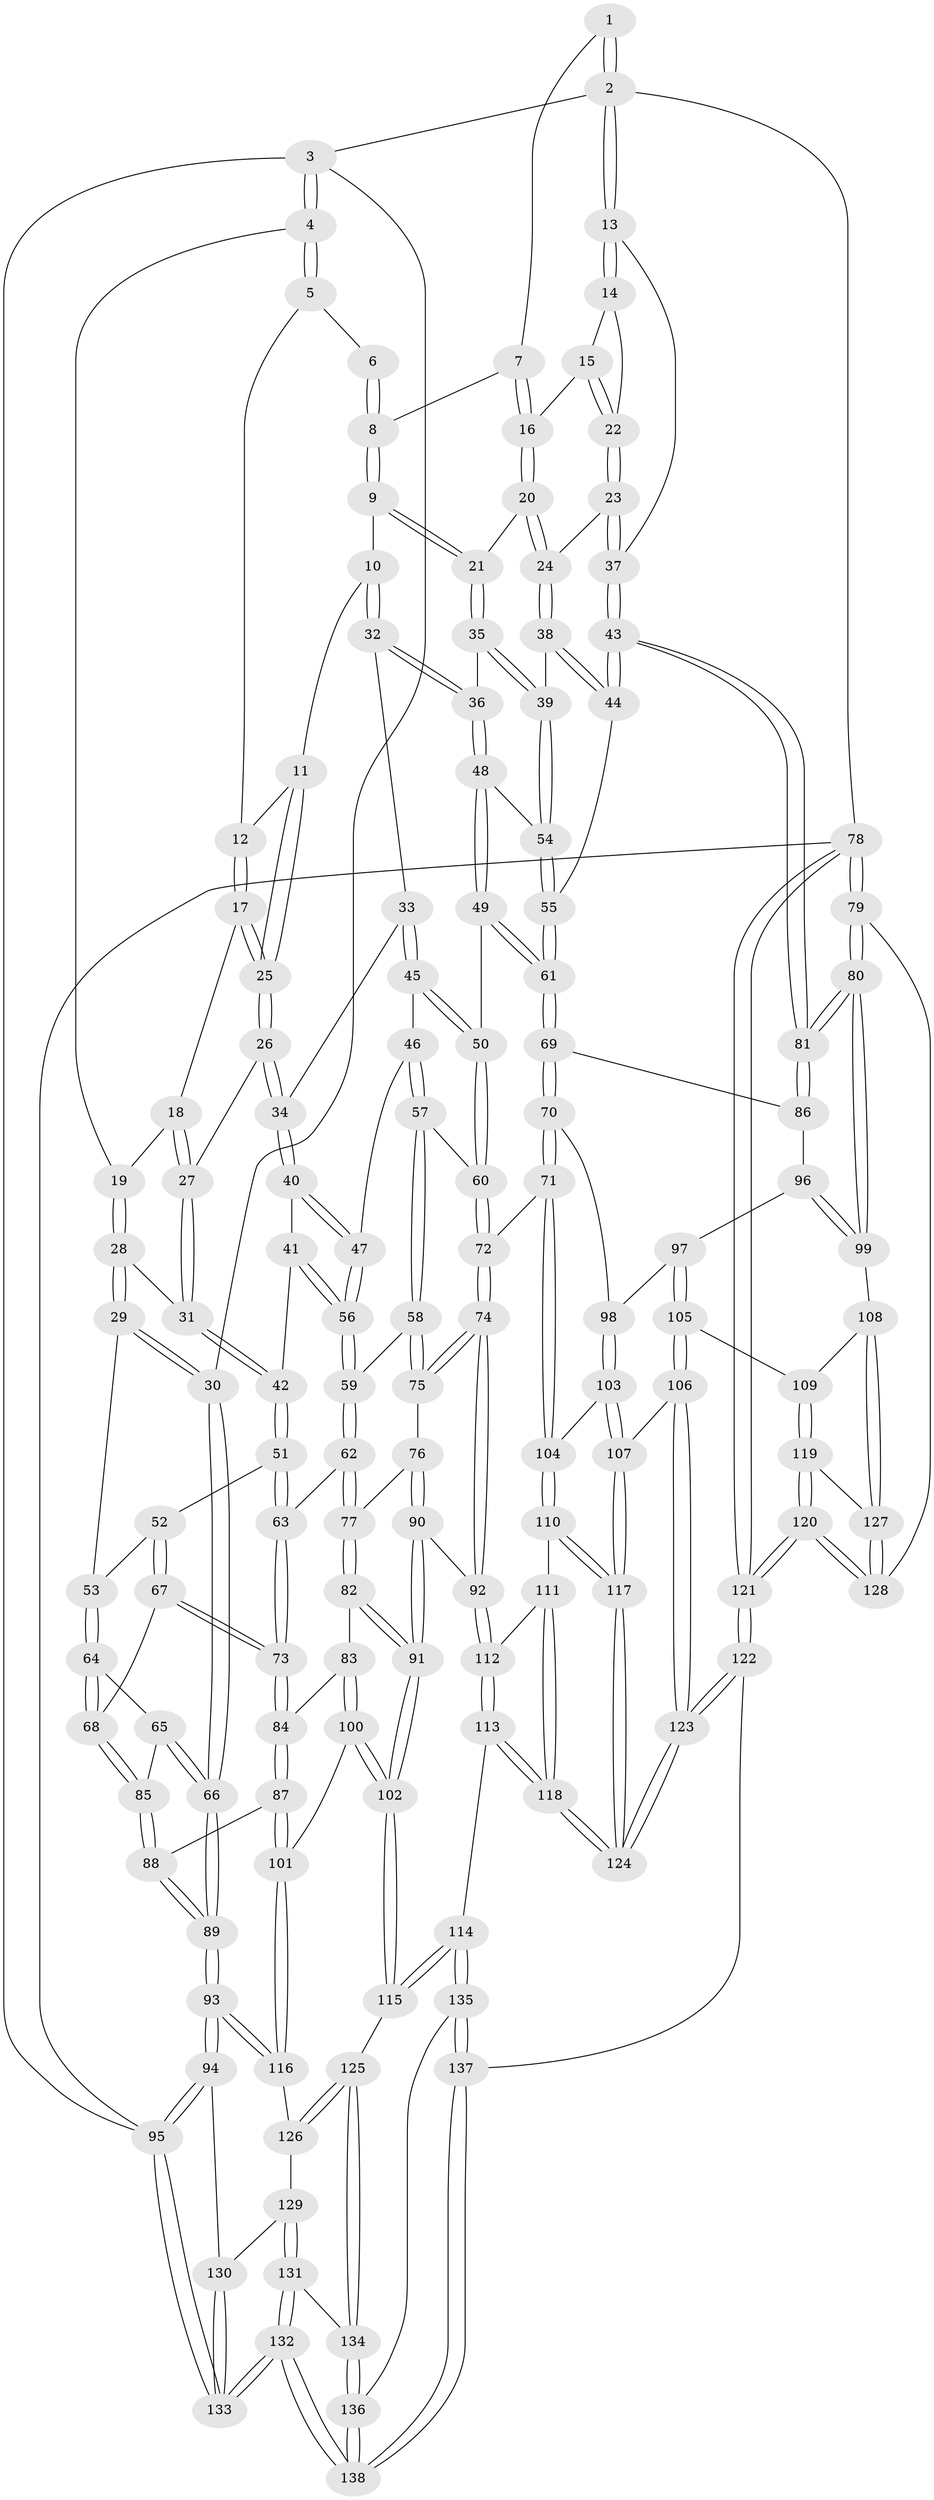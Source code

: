 // Generated by graph-tools (version 1.1) at 2025/27/03/09/25 03:27:12]
// undirected, 138 vertices, 342 edges
graph export_dot {
graph [start="1"]
  node [color=gray90,style=filled];
  1 [pos="+0.8598033135672895+0"];
  2 [pos="+1+0"];
  3 [pos="+0+0"];
  4 [pos="+0.15558903034939645+0"];
  5 [pos="+0.38928078585558884+0"];
  6 [pos="+0.6569117180943145+0"];
  7 [pos="+0.8238796725979144+0.05601874021080156"];
  8 [pos="+0.6731765209543226+0.05544372438936904"];
  9 [pos="+0.65831290293651+0.09430066528209252"];
  10 [pos="+0.5595945086667762+0.12211499411599397"];
  11 [pos="+0.4945328771619908+0.06503559998155434"];
  12 [pos="+0.45595369736472774+0.0025975836171615147"];
  13 [pos="+1+0"];
  14 [pos="+1+0.06519917901202284"];
  15 [pos="+0.8745480446374871+0.08327165576387292"];
  16 [pos="+0.8339632683185632+0.08067472760945113"];
  17 [pos="+0.3908448495725336+0.14164377325884686"];
  18 [pos="+0.3321844624375974+0.13452199663932354"];
  19 [pos="+0.17909937504500556+0"];
  20 [pos="+0.8010406677497599+0.18457064728727288"];
  21 [pos="+0.7426630998353987+0.20303371617841545"];
  22 [pos="+0.9311837447364245+0.18256941840694682"];
  23 [pos="+0.928199480411214+0.1884602829475049"];
  24 [pos="+0.8946079824031168+0.23267271867879757"];
  25 [pos="+0.4224246096939954+0.18787714050381418"];
  26 [pos="+0.4238370476310604+0.23145322827150547"];
  27 [pos="+0.33383528272002+0.2374489998899835"];
  28 [pos="+0.18727694712875148+0.1632502016876446"];
  29 [pos="+0.08453543854934442+0.29946398994844764"];
  30 [pos="+0+0.2240464988915999"];
  31 [pos="+0.29880896055979744+0.26012941784181987"];
  32 [pos="+0.5443005385952174+0.22782950521131595"];
  33 [pos="+0.5289190625235124+0.2428249185270655"];
  34 [pos="+0.45097768229459195+0.24888179415879932"];
  35 [pos="+0.7340655596716136+0.21858554340386827"];
  36 [pos="+0.6955705962784807+0.26087089884723313"];
  37 [pos="+1+0.24302342596709114"];
  38 [pos="+0.9135112676769075+0.27417643957092813"];
  39 [pos="+0.8119153592752087+0.323969039176928"];
  40 [pos="+0.43139631235588016+0.3219625247823844"];
  41 [pos="+0.3875791066665404+0.34148698243186076"];
  42 [pos="+0.2834396125995517+0.3360692084282423"];
  43 [pos="+1+0.4288394604788539"];
  44 [pos="+1+0.38066791055764526"];
  45 [pos="+0.5478629527874127+0.32547964929282336"];
  46 [pos="+0.4920074928651664+0.37292409722751907"];
  47 [pos="+0.45123356189809194+0.35685383649729135"];
  48 [pos="+0.6942848039328501+0.27643784884629996"];
  49 [pos="+0.6464302894957591+0.3844124785769769"];
  50 [pos="+0.6181840153456944+0.3875961831833247"];
  51 [pos="+0.263966522370128+0.36599103818683404"];
  52 [pos="+0.23081057244485692+0.36749067863241947"];
  53 [pos="+0.12547202730921933+0.34967758562439316"];
  54 [pos="+0.7913253726354295+0.3745721336352591"];
  55 [pos="+0.8018674405978425+0.4542124410378613"];
  56 [pos="+0.4065220051332069+0.4336061020493323"];
  57 [pos="+0.5050417313899844+0.4604025586404276"];
  58 [pos="+0.48272633087879846+0.47085839677202473"];
  59 [pos="+0.40589234828014636+0.4361981493159904"];
  60 [pos="+0.5492617026552372+0.46342669550258975"];
  61 [pos="+0.7645973576510177+0.49448556464576665"];
  62 [pos="+0.32118797736028465+0.46043549485845736"];
  63 [pos="+0.3130477970683649+0.4542061606761178"];
  64 [pos="+0.10149626765478745+0.43404444296916783"];
  65 [pos="+0+0.4845808749262491"];
  66 [pos="+0+0.49129206610909615"];
  67 [pos="+0.17442629906667836+0.5154019294548737"];
  68 [pos="+0.1361035931896118+0.5085913879571132"];
  69 [pos="+0.7627924216774781+0.5063098799862478"];
  70 [pos="+0.753535337163279+0.5336778611138472"];
  71 [pos="+0.6623728615009002+0.5815043160335609"];
  72 [pos="+0.6129982873130237+0.56813775062844"];
  73 [pos="+0.19568280687620118+0.5280025765638315"];
  74 [pos="+0.4995658062795208+0.6193596210069162"];
  75 [pos="+0.46301449395422634+0.5302848238353374"];
  76 [pos="+0.358105117542938+0.5486674439389394"];
  77 [pos="+0.33859680248812524+0.5352721700550028"];
  78 [pos="+1+1"];
  79 [pos="+1+0.8479077952973082"];
  80 [pos="+1+0.6277926577710474"];
  81 [pos="+1+0.5582609563370968"];
  82 [pos="+0.26313850092357677+0.6052180996491653"];
  83 [pos="+0.24343443015530272+0.6056148325712437"];
  84 [pos="+0.22097733328285496+0.5977811166774609"];
  85 [pos="+0.09456399448620517+0.5579950423592499"];
  86 [pos="+0.9635577529923062+0.5549102727023589"];
  87 [pos="+0.1265555872839328+0.6546168297767401"];
  88 [pos="+0.08317186543969282+0.6277795825947857"];
  89 [pos="+0+0.6892349462115988"];
  90 [pos="+0.3991360387790796+0.6442756086456666"];
  91 [pos="+0.34288133860532954+0.7032454540410951"];
  92 [pos="+0.4880218516187621+0.6409767106318109"];
  93 [pos="+0+0.7703513171428806"];
  94 [pos="+0+1"];
  95 [pos="+0+1"];
  96 [pos="+0.8316814534988067+0.5996619765245127"];
  97 [pos="+0.7771929682691335+0.5671187849407713"];
  98 [pos="+0.7742431767061043+0.5637447929131113"];
  99 [pos="+0.938981598583144+0.7034749037072079"];
  100 [pos="+0.23061369448942026+0.7118629890810377"];
  101 [pos="+0.15089071226103262+0.7311668889994963"];
  102 [pos="+0.33412262191964176+0.745379522051299"];
  103 [pos="+0.7355705427763929+0.7091357330597222"];
  104 [pos="+0.6568098498122272+0.6370981012001699"];
  105 [pos="+0.8000925925528153+0.7302265668012244"];
  106 [pos="+0.7716685157448968+0.7410173387749484"];
  107 [pos="+0.7463408328355231+0.7311701106139596"];
  108 [pos="+0.9127053295456317+0.728368440581275"];
  109 [pos="+0.8271235986595623+0.7356585882860384"];
  110 [pos="+0.6201226817594027+0.7249575407124655"];
  111 [pos="+0.5231185761352417+0.6869110895150111"];
  112 [pos="+0.49960087914302403+0.6729981040180785"];
  113 [pos="+0.44103858925364847+0.8155977456841214"];
  114 [pos="+0.35181096825001545+0.8097401153834766"];
  115 [pos="+0.34946905156619207+0.8072168592022811"];
  116 [pos="+0.14094781820720556+0.7686367647627865"];
  117 [pos="+0.6299227774454954+0.7664671461579583"];
  118 [pos="+0.5545293308099115+0.8863776574025469"];
  119 [pos="+0.8182955656332952+0.8141854777824734"];
  120 [pos="+0.7308439434677251+1"];
  121 [pos="+0.7004950009686041+1"];
  122 [pos="+0.6945988256562008+1"];
  123 [pos="+0.685514637081734+1"];
  124 [pos="+0.6024573021329018+0.9210855478945416"];
  125 [pos="+0.3218850975391105+0.8103861203994693"];
  126 [pos="+0.14866424740054623+0.7887349867086781"];
  127 [pos="+0.9064606590430965+0.7774763226648519"];
  128 [pos="+0.90120835241365+0.866159456053249"];
  129 [pos="+0.14430051625332743+0.8340083582955724"];
  130 [pos="+0.12745277159173074+0.8460330685002588"];
  131 [pos="+0.17831399296382947+0.877468644774736"];
  132 [pos="+0.00015763467231421247+1"];
  133 [pos="+0+1"];
  134 [pos="+0.19453574636789323+0.8818733684027142"];
  135 [pos="+0.3371780775956416+0.8747612296490396"];
  136 [pos="+0.29966463063250026+0.9798721600208131"];
  137 [pos="+0.6868844091159196+1"];
  138 [pos="+0.2967697280834905+1"];
  1 -- 2;
  1 -- 2;
  1 -- 7;
  2 -- 3;
  2 -- 13;
  2 -- 13;
  2 -- 78;
  3 -- 4;
  3 -- 4;
  3 -- 30;
  3 -- 95;
  4 -- 5;
  4 -- 5;
  4 -- 19;
  5 -- 6;
  5 -- 12;
  6 -- 8;
  6 -- 8;
  7 -- 8;
  7 -- 16;
  7 -- 16;
  8 -- 9;
  8 -- 9;
  9 -- 10;
  9 -- 21;
  9 -- 21;
  10 -- 11;
  10 -- 32;
  10 -- 32;
  11 -- 12;
  11 -- 25;
  11 -- 25;
  12 -- 17;
  12 -- 17;
  13 -- 14;
  13 -- 14;
  13 -- 37;
  14 -- 15;
  14 -- 22;
  15 -- 16;
  15 -- 22;
  15 -- 22;
  16 -- 20;
  16 -- 20;
  17 -- 18;
  17 -- 25;
  17 -- 25;
  18 -- 19;
  18 -- 27;
  18 -- 27;
  19 -- 28;
  19 -- 28;
  20 -- 21;
  20 -- 24;
  20 -- 24;
  21 -- 35;
  21 -- 35;
  22 -- 23;
  22 -- 23;
  23 -- 24;
  23 -- 37;
  23 -- 37;
  24 -- 38;
  24 -- 38;
  25 -- 26;
  25 -- 26;
  26 -- 27;
  26 -- 34;
  26 -- 34;
  27 -- 31;
  27 -- 31;
  28 -- 29;
  28 -- 29;
  28 -- 31;
  29 -- 30;
  29 -- 30;
  29 -- 53;
  30 -- 66;
  30 -- 66;
  31 -- 42;
  31 -- 42;
  32 -- 33;
  32 -- 36;
  32 -- 36;
  33 -- 34;
  33 -- 45;
  33 -- 45;
  34 -- 40;
  34 -- 40;
  35 -- 36;
  35 -- 39;
  35 -- 39;
  36 -- 48;
  36 -- 48;
  37 -- 43;
  37 -- 43;
  38 -- 39;
  38 -- 44;
  38 -- 44;
  39 -- 54;
  39 -- 54;
  40 -- 41;
  40 -- 47;
  40 -- 47;
  41 -- 42;
  41 -- 56;
  41 -- 56;
  42 -- 51;
  42 -- 51;
  43 -- 44;
  43 -- 44;
  43 -- 81;
  43 -- 81;
  44 -- 55;
  45 -- 46;
  45 -- 50;
  45 -- 50;
  46 -- 47;
  46 -- 57;
  46 -- 57;
  47 -- 56;
  47 -- 56;
  48 -- 49;
  48 -- 49;
  48 -- 54;
  49 -- 50;
  49 -- 61;
  49 -- 61;
  50 -- 60;
  50 -- 60;
  51 -- 52;
  51 -- 63;
  51 -- 63;
  52 -- 53;
  52 -- 67;
  52 -- 67;
  53 -- 64;
  53 -- 64;
  54 -- 55;
  54 -- 55;
  55 -- 61;
  55 -- 61;
  56 -- 59;
  56 -- 59;
  57 -- 58;
  57 -- 58;
  57 -- 60;
  58 -- 59;
  58 -- 75;
  58 -- 75;
  59 -- 62;
  59 -- 62;
  60 -- 72;
  60 -- 72;
  61 -- 69;
  61 -- 69;
  62 -- 63;
  62 -- 77;
  62 -- 77;
  63 -- 73;
  63 -- 73;
  64 -- 65;
  64 -- 68;
  64 -- 68;
  65 -- 66;
  65 -- 66;
  65 -- 85;
  66 -- 89;
  66 -- 89;
  67 -- 68;
  67 -- 73;
  67 -- 73;
  68 -- 85;
  68 -- 85;
  69 -- 70;
  69 -- 70;
  69 -- 86;
  70 -- 71;
  70 -- 71;
  70 -- 98;
  71 -- 72;
  71 -- 104;
  71 -- 104;
  72 -- 74;
  72 -- 74;
  73 -- 84;
  73 -- 84;
  74 -- 75;
  74 -- 75;
  74 -- 92;
  74 -- 92;
  75 -- 76;
  76 -- 77;
  76 -- 90;
  76 -- 90;
  77 -- 82;
  77 -- 82;
  78 -- 79;
  78 -- 79;
  78 -- 121;
  78 -- 121;
  78 -- 95;
  79 -- 80;
  79 -- 80;
  79 -- 128;
  80 -- 81;
  80 -- 81;
  80 -- 99;
  80 -- 99;
  81 -- 86;
  81 -- 86;
  82 -- 83;
  82 -- 91;
  82 -- 91;
  83 -- 84;
  83 -- 100;
  83 -- 100;
  84 -- 87;
  84 -- 87;
  85 -- 88;
  85 -- 88;
  86 -- 96;
  87 -- 88;
  87 -- 101;
  87 -- 101;
  88 -- 89;
  88 -- 89;
  89 -- 93;
  89 -- 93;
  90 -- 91;
  90 -- 91;
  90 -- 92;
  91 -- 102;
  91 -- 102;
  92 -- 112;
  92 -- 112;
  93 -- 94;
  93 -- 94;
  93 -- 116;
  93 -- 116;
  94 -- 95;
  94 -- 95;
  94 -- 130;
  95 -- 133;
  95 -- 133;
  96 -- 97;
  96 -- 99;
  96 -- 99;
  97 -- 98;
  97 -- 105;
  97 -- 105;
  98 -- 103;
  98 -- 103;
  99 -- 108;
  100 -- 101;
  100 -- 102;
  100 -- 102;
  101 -- 116;
  101 -- 116;
  102 -- 115;
  102 -- 115;
  103 -- 104;
  103 -- 107;
  103 -- 107;
  104 -- 110;
  104 -- 110;
  105 -- 106;
  105 -- 106;
  105 -- 109;
  106 -- 107;
  106 -- 123;
  106 -- 123;
  107 -- 117;
  107 -- 117;
  108 -- 109;
  108 -- 127;
  108 -- 127;
  109 -- 119;
  109 -- 119;
  110 -- 111;
  110 -- 117;
  110 -- 117;
  111 -- 112;
  111 -- 118;
  111 -- 118;
  112 -- 113;
  112 -- 113;
  113 -- 114;
  113 -- 118;
  113 -- 118;
  114 -- 115;
  114 -- 115;
  114 -- 135;
  114 -- 135;
  115 -- 125;
  116 -- 126;
  117 -- 124;
  117 -- 124;
  118 -- 124;
  118 -- 124;
  119 -- 120;
  119 -- 120;
  119 -- 127;
  120 -- 121;
  120 -- 121;
  120 -- 128;
  120 -- 128;
  121 -- 122;
  121 -- 122;
  122 -- 123;
  122 -- 123;
  122 -- 137;
  123 -- 124;
  123 -- 124;
  125 -- 126;
  125 -- 126;
  125 -- 134;
  125 -- 134;
  126 -- 129;
  127 -- 128;
  127 -- 128;
  129 -- 130;
  129 -- 131;
  129 -- 131;
  130 -- 133;
  130 -- 133;
  131 -- 132;
  131 -- 132;
  131 -- 134;
  132 -- 133;
  132 -- 133;
  132 -- 138;
  132 -- 138;
  134 -- 136;
  134 -- 136;
  135 -- 136;
  135 -- 137;
  135 -- 137;
  136 -- 138;
  136 -- 138;
  137 -- 138;
  137 -- 138;
}
